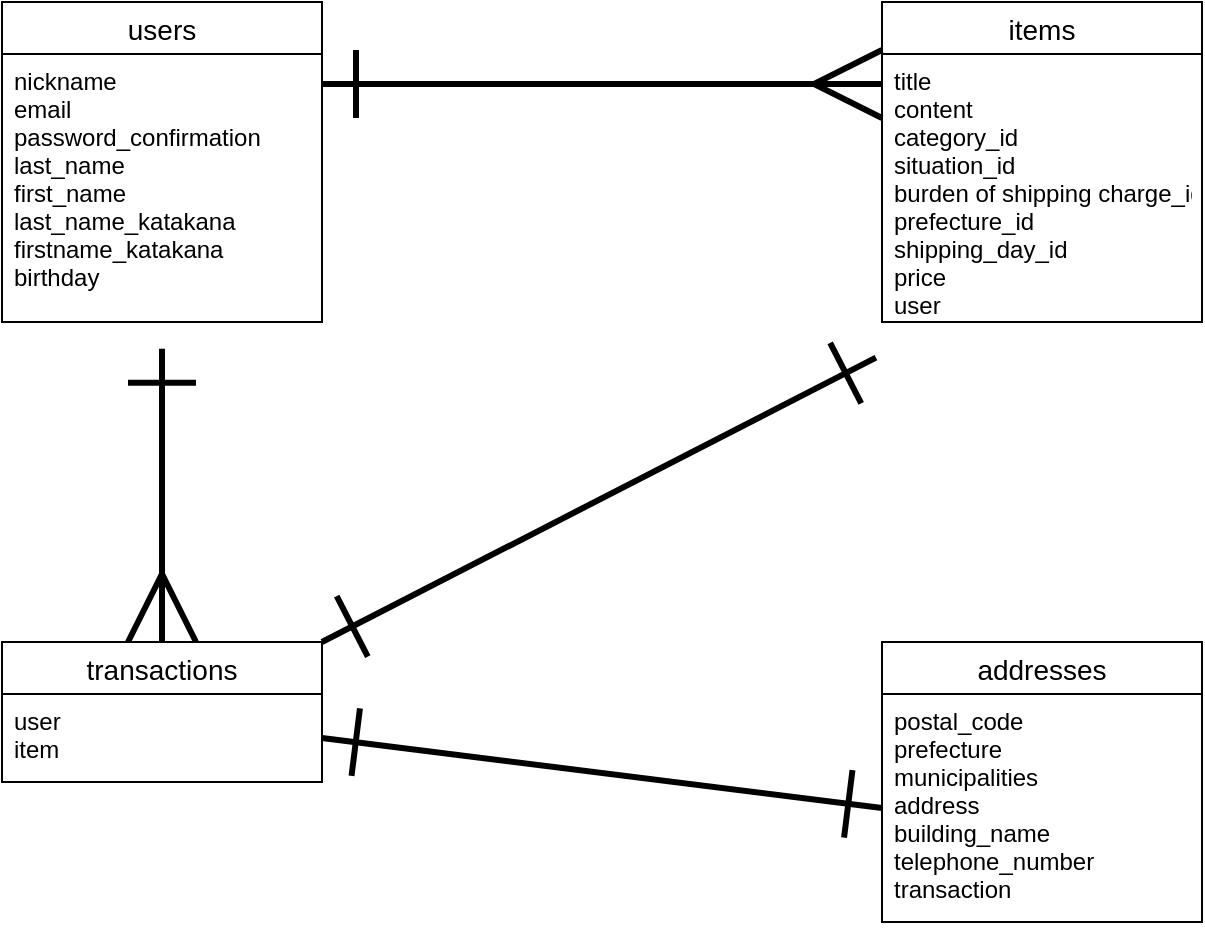 <mxfile>
    <diagram id="gjSOJHTp2nMNFWN8JTp4" name="ページ1">
        <mxGraphModel dx="840" dy="1004" grid="1" gridSize="10" guides="1" tooltips="1" connect="1" arrows="1" fold="1" page="1" pageScale="1" pageWidth="827" pageHeight="1169" math="0" shadow="0">
            <root>
                <mxCell id="0"/>
                <mxCell id="1" parent="0"/>
                <mxCell id="2" value="users" style="swimlane;fontStyle=0;childLayout=stackLayout;horizontal=1;startSize=26;horizontalStack=0;resizeParent=1;resizeParentMax=0;resizeLast=0;collapsible=1;marginBottom=0;align=center;fontSize=14;" parent="1" vertex="1">
                    <mxGeometry x="80" y="40" width="160" height="160" as="geometry"/>
                </mxCell>
                <mxCell id="4" value="nickname&#10;email&#10;password_confirmation&#10;last_name&#10;first_name&#10;last_name_katakana&#10;firstname_katakana&#10;birthday" style="text;strokeColor=none;fillColor=none;spacingLeft=4;spacingRight=4;overflow=hidden;rotatable=0;points=[[0,0.5],[1,0.5]];portConstraint=eastwest;fontSize=12;" parent="2" vertex="1">
                    <mxGeometry y="26" width="160" height="134" as="geometry"/>
                </mxCell>
                <mxCell id="6" value="items" style="swimlane;fontStyle=0;childLayout=stackLayout;horizontal=1;startSize=26;horizontalStack=0;resizeParent=1;resizeParentMax=0;resizeLast=0;collapsible=1;marginBottom=0;align=center;fontSize=14;" parent="1" vertex="1">
                    <mxGeometry x="520" y="40" width="160" height="160" as="geometry"/>
                </mxCell>
                <mxCell id="8" value="title&#10;content&#10;category_id&#10;situation_id&#10;burden of shipping charge_id&#10;prefecture_id&#10;shipping_day_id&#10;price&#10;user" style="text;strokeColor=none;fillColor=none;spacingLeft=4;spacingRight=4;overflow=hidden;rotatable=0;points=[[0,0.5],[1,0.5]];portConstraint=eastwest;fontSize=12;" parent="6" vertex="1">
                    <mxGeometry y="26" width="160" height="134" as="geometry"/>
                </mxCell>
                <mxCell id="23" style="edgeStyle=none;html=1;exitX=0.5;exitY=0;exitDx=0;exitDy=0;targetPerimeterSpacing=0;endArrow=ERmany;endFill=0;entryX=0.5;entryY=0;entryDx=0;entryDy=0;" parent="1" source="10" target="10" edge="1">
                    <mxGeometry relative="1" as="geometry"/>
                </mxCell>
                <mxCell id="34" style="edgeStyle=none;html=1;exitX=0.5;exitY=0;exitDx=0;exitDy=0;entryX=0.5;entryY=1.1;entryDx=0;entryDy=0;entryPerimeter=0;endArrow=ERone;endFill=0;startSize=30;endSize=30;targetPerimeterSpacing=0;strokeColor=default;strokeWidth=3;startArrow=ERmany;startFill=0;" parent="1" source="10" target="4" edge="1">
                    <mxGeometry relative="1" as="geometry"/>
                </mxCell>
                <mxCell id="41" style="edgeStyle=none;html=1;exitX=1;exitY=0;exitDx=0;exitDy=0;entryX=-0.019;entryY=1.133;entryDx=0;entryDy=0;entryPerimeter=0;startArrow=ERone;startFill=0;endArrow=ERone;endFill=0;sourcePerimeterSpacing=0;targetPerimeterSpacing=0;strokeColor=default;strokeWidth=3;endSize=30;startSize=30;" parent="1" source="10" target="8" edge="1">
                    <mxGeometry relative="1" as="geometry"/>
                </mxCell>
                <mxCell id="10" value="transactions" style="swimlane;fontStyle=0;childLayout=stackLayout;horizontal=1;startSize=26;horizontalStack=0;resizeParent=1;resizeParentMax=0;resizeLast=0;collapsible=1;marginBottom=0;align=center;fontSize=14;" parent="1" vertex="1">
                    <mxGeometry x="80" y="360" width="160" height="70" as="geometry"/>
                </mxCell>
                <mxCell id="11" value="user&#10;item" style="text;strokeColor=none;fillColor=none;spacingLeft=4;spacingRight=4;overflow=hidden;rotatable=0;points=[[0,0.5],[1,0.5]];portConstraint=eastwest;fontSize=12;" parent="10" vertex="1">
                    <mxGeometry y="26" width="160" height="44" as="geometry"/>
                </mxCell>
                <mxCell id="14" value="addresses" style="swimlane;fontStyle=0;childLayout=stackLayout;horizontal=1;startSize=26;horizontalStack=0;resizeParent=1;resizeParentMax=0;resizeLast=0;collapsible=1;marginBottom=0;align=center;fontSize=14;" parent="1" vertex="1">
                    <mxGeometry x="520" y="360" width="160" height="140" as="geometry"/>
                </mxCell>
                <mxCell id="15" value="postal_code&#10;prefecture&#10;municipalities&#10;address&#10;building_name&#10;telephone_number&#10;transaction" style="text;strokeColor=none;fillColor=none;spacingLeft=4;spacingRight=4;overflow=hidden;rotatable=0;points=[[0,0.5],[1,0.5]];portConstraint=eastwest;fontSize=12;" parent="14" vertex="1">
                    <mxGeometry y="26" width="160" height="114" as="geometry"/>
                </mxCell>
                <mxCell id="35" style="edgeStyle=none;html=1;exitX=1;exitY=0.5;exitDx=0;exitDy=0;entryX=0;entryY=0.5;entryDx=0;entryDy=0;endArrow=ERmany;endFill=0;startSize=30;endSize=30;targetPerimeterSpacing=0;strokeColor=default;startArrow=ERone;startFill=0;strokeWidth=3;" parent="1" edge="1">
                    <mxGeometry relative="1" as="geometry">
                        <mxPoint x="240" y="81" as="sourcePoint"/>
                        <mxPoint x="520" y="81" as="targetPoint"/>
                    </mxGeometry>
                </mxCell>
                <mxCell id="37" style="edgeStyle=none;html=1;exitX=1;exitY=0.5;exitDx=0;exitDy=0;entryX=0;entryY=0.5;entryDx=0;entryDy=0;endArrow=ERone;endFill=0;targetPerimeterSpacing=0;strokeColor=default;endSize=30;startArrow=ERone;startFill=0;startSize=30;strokeWidth=3;" parent="1" source="11" target="15" edge="1">
                    <mxGeometry relative="1" as="geometry"/>
                </mxCell>
            </root>
        </mxGraphModel>
    </diagram>
</mxfile>